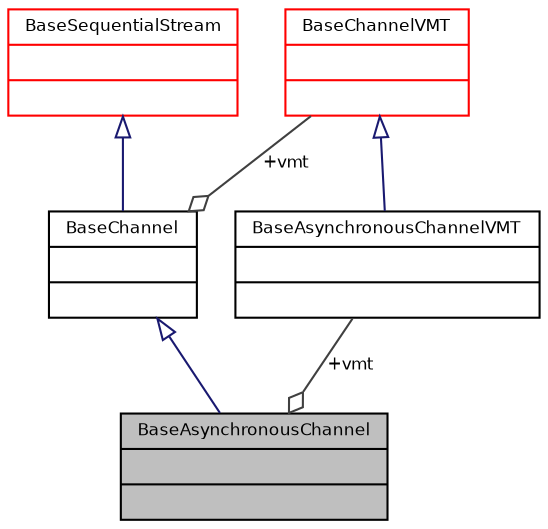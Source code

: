 digraph "BaseAsynchronousChannel"
{
  bgcolor="transparent";
  edge [fontname="Helvetica",fontsize="8",labelfontname="Helvetica",labelfontsize="8"];
  node [fontname="Helvetica",fontsize="8",shape=record];
  Node6 [label="{BaseAsynchronousChannel\n||}",height=0.2,width=0.4,color="black", fillcolor="grey75", style="filled", fontcolor="black"];
  Node7 -> Node6 [dir="back",color="midnightblue",fontsize="8",style="solid",arrowtail="onormal",fontname="Helvetica"];
  Node7 [label="{BaseChannel\n||}",height=0.2,width=0.4,color="black",URL="$struct_base_channel.html",tooltip="Base channel class. "];
  Node8 -> Node7 [dir="back",color="midnightblue",fontsize="8",style="solid",arrowtail="onormal",fontname="Helvetica"];
  Node8 [label="{BaseSequentialStream\n||}",height=0.2,width=0.4,color="red",URL="$struct_base_sequential_stream.html",tooltip="Base stream class. "];
  Node12 -> Node7 [color="grey25",fontsize="8",style="solid",label=" +vmt" ,arrowhead="odiamond",fontname="Helvetica"];
  Node12 [label="{BaseChannelVMT\n||}",height=0.2,width=0.4,color="red",URL="$struct_base_channel_v_m_t.html",tooltip="BaseChannel virtual methods table. "];
  Node13 -> Node6 [color="grey25",fontsize="8",style="solid",label=" +vmt" ,arrowhead="odiamond",fontname="Helvetica"];
  Node13 [label="{BaseAsynchronousChannelVMT\n||}",height=0.2,width=0.4,color="black",URL="$struct_base_asynchronous_channel_v_m_t.html",tooltip="BaseAsynchronousChannel virtual methods table. "];
  Node12 -> Node13 [dir="back",color="midnightblue",fontsize="8",style="solid",arrowtail="onormal",fontname="Helvetica"];
}
